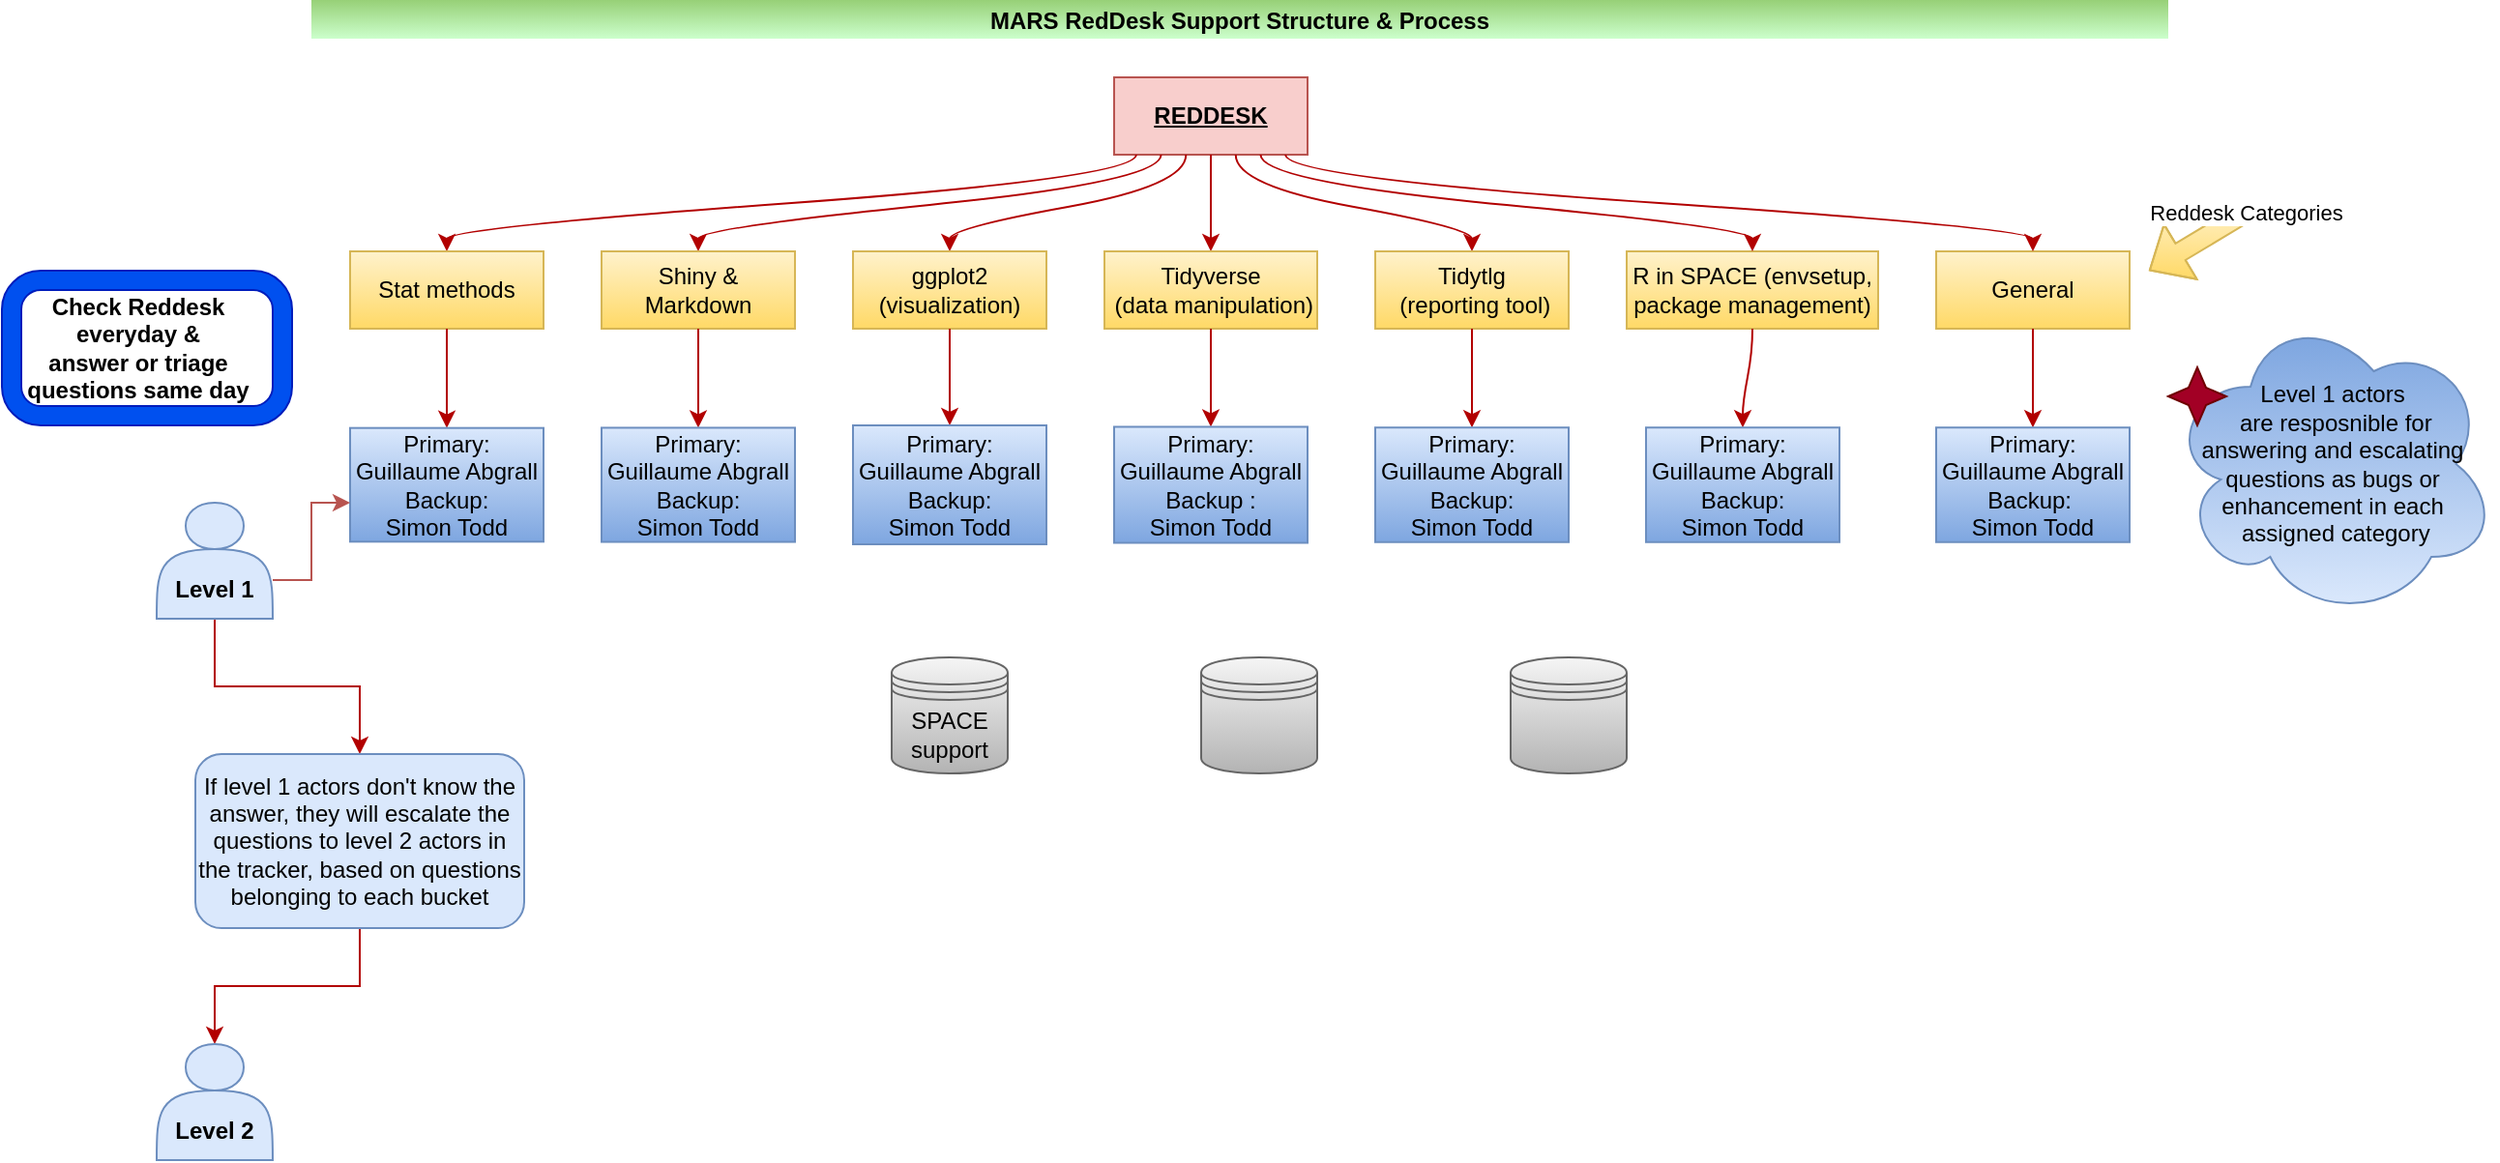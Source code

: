 <mxfile version="17.1.2" type="github">
  <diagram id="VQwfta1OL1ngFvQ2oTLC" name="Page-1">
    <mxGraphModel dx="2286" dy="732" grid="1" gridSize="10" guides="1" tooltips="1" connect="1" arrows="1" fold="1" page="0" pageScale="1" pageWidth="1100" pageHeight="850" math="0" shadow="0">
      <root>
        <mxCell id="0" />
        <mxCell id="1" parent="0" />
        <mxCell id="wjvx4pCfY3qMHOQfi7Cr-11" value="MARS RedDesk Support Structure &amp; Process" style="swimlane;startSize=20;horizontal=1;childLayout=flowLayout;flowOrientation=north;resizable=0;interRankCellSpacing=50;containerType=tree;strokeColor=none;fillColor=#CCFFCC;gradientColor=#97d077;gradientDirection=north;" parent="1" vertex="1">
          <mxGeometry x="-1010" y="100" width="960" height="302" as="geometry" />
        </mxCell>
        <mxCell id="wjvx4pCfY3qMHOQfi7Cr-12" value="REDDESK" style="whiteSpace=wrap;html=1;fontStyle=5;fillColor=#f8cecc;strokeColor=#b85450;" parent="wjvx4pCfY3qMHOQfi7Cr-11" vertex="1">
          <mxGeometry x="415" y="40" width="100" height="40" as="geometry" />
        </mxCell>
        <mxCell id="wjvx4pCfY3qMHOQfi7Cr-13" value="General" style="whiteSpace=wrap;html=1;fillColor=#fff2cc;strokeColor=#d6b656;gradientColor=#ffd966;" parent="wjvx4pCfY3qMHOQfi7Cr-11" vertex="1">
          <mxGeometry x="840" y="130" width="100" height="40" as="geometry" />
        </mxCell>
        <mxCell id="wjvx4pCfY3qMHOQfi7Cr-14" value="" style="html=1;curved=1;rounded=0;noEdgeStyle=1;orthogonal=1;fillColor=#e51400;strokeColor=#B20000;" parent="wjvx4pCfY3qMHOQfi7Cr-11" source="wjvx4pCfY3qMHOQfi7Cr-12" target="wjvx4pCfY3qMHOQfi7Cr-13" edge="1">
          <mxGeometry relative="1" as="geometry">
            <Array as="points">
              <mxPoint x="503.571" y="92" />
              <mxPoint x="890" y="118" />
            </Array>
          </mxGeometry>
        </mxCell>
        <mxCell id="wjvx4pCfY3qMHOQfi7Cr-15" value="R in SPACE (envsetup, &lt;br&gt;package management)" style="whiteSpace=wrap;html=1;fillColor=#fff2cc;gradientColor=#ffd966;strokeColor=#d6b656;" parent="wjvx4pCfY3qMHOQfi7Cr-11" vertex="1">
          <mxGeometry x="680" y="130" width="130" height="40" as="geometry" />
        </mxCell>
        <mxCell id="wjvx4pCfY3qMHOQfi7Cr-16" value="" style="html=1;curved=1;rounded=0;noEdgeStyle=1;orthogonal=1;fillColor=#e51400;strokeColor=#B20000;" parent="wjvx4pCfY3qMHOQfi7Cr-11" source="wjvx4pCfY3qMHOQfi7Cr-12" target="wjvx4pCfY3qMHOQfi7Cr-15" edge="1">
          <mxGeometry relative="1" as="geometry">
            <Array as="points">
              <mxPoint x="490.714" y="94" />
              <mxPoint x="745" y="118" />
            </Array>
          </mxGeometry>
        </mxCell>
        <mxCell id="olOv5MucU8dO_Wtyu6DV-2" value="" style="html=1;curved=1;rounded=0;noEdgeStyle=1;orthogonal=1;fillColor=#e51400;strokeColor=#B20000;" parent="wjvx4pCfY3qMHOQfi7Cr-11" source="wjvx4pCfY3qMHOQfi7Cr-12" target="olOv5MucU8dO_Wtyu6DV-3" edge="1">
          <mxGeometry relative="1" as="geometry">
            <Array as="points">
              <mxPoint x="477.857" y="96" />
              <mxPoint x="600" y="118" />
            </Array>
            <mxPoint x="2227.5" y="5490" as="sourcePoint" />
          </mxGeometry>
        </mxCell>
        <mxCell id="olOv5MucU8dO_Wtyu6DV-3" value="Tidytlg&lt;br&gt;&amp;nbsp;(reporting tool)" style="whiteSpace=wrap;html=1;fillColor=#fff2cc;gradientColor=#ffd966;strokeColor=#d6b656;" parent="wjvx4pCfY3qMHOQfi7Cr-11" vertex="1">
          <mxGeometry x="550" y="130" width="100" height="40" as="geometry" />
        </mxCell>
        <mxCell id="olOv5MucU8dO_Wtyu6DV-4" value="" style="html=1;curved=1;rounded=0;noEdgeStyle=1;orthogonal=1;fillColor=#e51400;strokeColor=#B20000;" parent="wjvx4pCfY3qMHOQfi7Cr-11" source="wjvx4pCfY3qMHOQfi7Cr-12" target="olOv5MucU8dO_Wtyu6DV-5" edge="1">
          <mxGeometry relative="1" as="geometry">
            <Array as="points">
              <mxPoint x="465.0" y="98" />
              <mxPoint x="465" y="118" />
            </Array>
            <mxPoint x="2280" y="5450" as="sourcePoint" />
          </mxGeometry>
        </mxCell>
        <mxCell id="olOv5MucU8dO_Wtyu6DV-5" value="Tidyverse&lt;br&gt;&amp;nbsp;(data manipulation)" style="whiteSpace=wrap;html=1;fillColor=#fff2cc;gradientColor=#ffd966;strokeColor=#d6b656;" parent="wjvx4pCfY3qMHOQfi7Cr-11" vertex="1">
          <mxGeometry x="410" y="130" width="110" height="40" as="geometry" />
        </mxCell>
        <mxCell id="olOv5MucU8dO_Wtyu6DV-6" value="" style="html=1;curved=1;rounded=0;noEdgeStyle=1;orthogonal=1;fillColor=#e51400;strokeColor=#B20000;" parent="wjvx4pCfY3qMHOQfi7Cr-11" source="wjvx4pCfY3qMHOQfi7Cr-12" target="olOv5MucU8dO_Wtyu6DV-7" edge="1">
          <mxGeometry relative="1" as="geometry">
            <Array as="points">
              <mxPoint x="452.143" y="96" />
              <mxPoint x="330" y="118" />
            </Array>
            <mxPoint x="2328.75" y="5410" as="sourcePoint" />
          </mxGeometry>
        </mxCell>
        <mxCell id="olOv5MucU8dO_Wtyu6DV-7" value="ggplot2 (visualization)" style="whiteSpace=wrap;html=1;fillColor=#fff2cc;gradientColor=#ffd966;strokeColor=#d6b656;" parent="wjvx4pCfY3qMHOQfi7Cr-11" vertex="1">
          <mxGeometry x="280" y="130" width="100" height="40" as="geometry" />
        </mxCell>
        <mxCell id="olOv5MucU8dO_Wtyu6DV-8" value="" style="html=1;curved=1;rounded=0;noEdgeStyle=1;orthogonal=1;fillColor=#e51400;strokeColor=#B20000;" parent="wjvx4pCfY3qMHOQfi7Cr-11" source="wjvx4pCfY3qMHOQfi7Cr-13" target="olOv5MucU8dO_Wtyu6DV-9" edge="1">
          <mxGeometry relative="1" as="geometry">
            <Array as="points">
              <mxPoint x="890" y="182" />
              <mxPoint x="890" y="208" />
            </Array>
            <mxPoint x="2080" y="5460" as="sourcePoint" />
          </mxGeometry>
        </mxCell>
        <mxCell id="olOv5MucU8dO_Wtyu6DV-9" value="Primary:&lt;br&gt;Guillaume Abgrall&lt;br&gt;Backup:&amp;nbsp;&lt;br&gt;Simon Todd" style="whiteSpace=wrap;html=1;fillColor=#dae8fc;gradientColor=#7ea6e0;strokeColor=#6c8ebf;" parent="wjvx4pCfY3qMHOQfi7Cr-11" vertex="1">
          <mxGeometry x="840" y="221.125" width="100" height="59.25" as="geometry" />
        </mxCell>
        <mxCell id="olOv5MucU8dO_Wtyu6DV-12" value="" style="html=1;curved=1;rounded=0;noEdgeStyle=1;orthogonal=1;fillColor=#e51400;strokeColor=#B20000;" parent="wjvx4pCfY3qMHOQfi7Cr-11" source="wjvx4pCfY3qMHOQfi7Cr-15" target="olOv5MucU8dO_Wtyu6DV-13" edge="1">
          <mxGeometry relative="1" as="geometry">
            <Array as="points">
              <mxPoint x="745" y="182" />
              <mxPoint x="740" y="208" />
            </Array>
            <mxPoint x="2242" y="5210" as="sourcePoint" />
          </mxGeometry>
        </mxCell>
        <mxCell id="olOv5MucU8dO_Wtyu6DV-13" value="Primary:&lt;br&gt;Guillaume Abgrall&lt;br&gt;Backup:&lt;br&gt;Simon Todd" style="whiteSpace=wrap;html=1;fillColor=#dae8fc;gradientColor=#7ea6e0;strokeColor=#6c8ebf;" parent="wjvx4pCfY3qMHOQfi7Cr-11" vertex="1">
          <mxGeometry x="690" y="221.125" width="100" height="59.25" as="geometry" />
        </mxCell>
        <mxCell id="olOv5MucU8dO_Wtyu6DV-14" value="" style="html=1;curved=1;rounded=0;noEdgeStyle=1;orthogonal=1;fillColor=#e51400;strokeColor=#B20000;" parent="wjvx4pCfY3qMHOQfi7Cr-11" source="olOv5MucU8dO_Wtyu6DV-3" target="JjLd1DPKK2njpRceMTh7-41" edge="1">
          <mxGeometry relative="1" as="geometry">
            <Array as="points">
              <mxPoint x="600" y="182" />
              <mxPoint x="600" y="208" />
            </Array>
            <mxPoint x="2220" y="5130" as="sourcePoint" />
          </mxGeometry>
        </mxCell>
        <mxCell id="olOv5MucU8dO_Wtyu6DV-16" value="" style="html=1;curved=1;rounded=0;noEdgeStyle=1;orthogonal=1;fillColor=#e51400;strokeColor=#B20000;" parent="wjvx4pCfY3qMHOQfi7Cr-11" source="olOv5MucU8dO_Wtyu6DV-5" target="olOv5MucU8dO_Wtyu6DV-17" edge="1">
          <mxGeometry relative="1" as="geometry">
            <Array as="points">
              <mxPoint x="465" y="182" />
              <mxPoint x="465" y="208" />
            </Array>
            <mxPoint x="2218" y="5090" as="sourcePoint" />
          </mxGeometry>
        </mxCell>
        <mxCell id="olOv5MucU8dO_Wtyu6DV-17" value="Primary: Guillaume Abgrall&lt;br&gt;Backup :&lt;br&gt;Simon Todd" style="whiteSpace=wrap;html=1;fillColor=#dae8fc;gradientColor=#7ea6e0;strokeColor=#6c8ebf;" parent="wjvx4pCfY3qMHOQfi7Cr-11" vertex="1">
          <mxGeometry x="415" y="220.75" width="100" height="60" as="geometry" />
        </mxCell>
        <mxCell id="olOv5MucU8dO_Wtyu6DV-18" value="" style="html=1;curved=1;rounded=0;noEdgeStyle=1;orthogonal=1;fillColor=#e51400;strokeColor=#B20000;" parent="wjvx4pCfY3qMHOQfi7Cr-11" source="olOv5MucU8dO_Wtyu6DV-7" target="olOv5MucU8dO_Wtyu6DV-19" edge="1">
          <mxGeometry relative="1" as="geometry">
            <Array as="points">
              <mxPoint x="330" y="182" />
              <mxPoint x="330" y="208" />
            </Array>
            <mxPoint x="2216" y="5050" as="sourcePoint" />
          </mxGeometry>
        </mxCell>
        <mxCell id="olOv5MucU8dO_Wtyu6DV-19" value="Primary: Guillaume Abgrall&lt;br&gt;Backup:&lt;br&gt;Simon Todd" style="whiteSpace=wrap;html=1;fillColor=#dae8fc;gradientColor=#7ea6e0;strokeColor=#6c8ebf;" parent="wjvx4pCfY3qMHOQfi7Cr-11" vertex="1">
          <mxGeometry x="280" y="220" width="100" height="61.5" as="geometry" />
        </mxCell>
        <mxCell id="JjLd1DPKK2njpRceMTh7-5" value="" style="html=1;curved=1;rounded=0;noEdgeStyle=1;orthogonal=1;fillColor=#e51400;strokeColor=#B20000;" edge="1" target="JjLd1DPKK2njpRceMTh7-6" source="wjvx4pCfY3qMHOQfi7Cr-12" parent="wjvx4pCfY3qMHOQfi7Cr-11">
          <mxGeometry relative="1" as="geometry">
            <Array as="points">
              <mxPoint x="439.286" y="94" />
              <mxPoint x="200" y="118" />
            </Array>
            <mxPoint x="1195" y="3460" as="sourcePoint" />
          </mxGeometry>
        </mxCell>
        <mxCell id="JjLd1DPKK2njpRceMTh7-6" value="Shiny &amp;amp; Markdown" style="whiteSpace=wrap;html=1;fillColor=#fff2cc;gradientColor=#ffd966;strokeColor=#d6b656;" vertex="1" parent="wjvx4pCfY3qMHOQfi7Cr-11">
          <mxGeometry x="150" y="130" width="100" height="40" as="geometry" />
        </mxCell>
        <mxCell id="JjLd1DPKK2njpRceMTh7-32" value="" style="html=1;curved=1;rounded=0;noEdgeStyle=1;orthogonal=1;fillColor=#e51400;strokeColor=#B20000;" edge="1" target="JjLd1DPKK2njpRceMTh7-33" source="wjvx4pCfY3qMHOQfi7Cr-12" parent="wjvx4pCfY3qMHOQfi7Cr-11">
          <mxGeometry relative="1" as="geometry">
            <Array as="points">
              <mxPoint x="426.429" y="92" />
              <mxPoint x="70" y="118" />
            </Array>
            <mxPoint x="1075" y="3380" as="sourcePoint" />
          </mxGeometry>
        </mxCell>
        <mxCell id="JjLd1DPKK2njpRceMTh7-33" value="Stat methods" style="whiteSpace=wrap;html=1;fillColor=#fff2cc;gradientColor=#ffd966;strokeColor=#d6b656;" vertex="1" parent="wjvx4pCfY3qMHOQfi7Cr-11">
          <mxGeometry x="20" y="130" width="100" height="40" as="geometry" />
        </mxCell>
        <mxCell id="JjLd1DPKK2njpRceMTh7-36" value="" style="html=1;curved=1;rounded=0;noEdgeStyle=1;orthogonal=1;fillColor=#e51400;strokeColor=#B20000;" edge="1" target="JjLd1DPKK2njpRceMTh7-37" source="JjLd1DPKK2njpRceMTh7-6" parent="wjvx4pCfY3qMHOQfi7Cr-11">
          <mxGeometry relative="1" as="geometry">
            <Array as="points">
              <mxPoint x="200" y="182" />
              <mxPoint x="200" y="208" />
            </Array>
            <mxPoint x="1110.714" y="3340" as="sourcePoint" />
          </mxGeometry>
        </mxCell>
        <mxCell id="JjLd1DPKK2njpRceMTh7-37" value="Primary: Guillaume Abgrall&lt;br&gt;Backup:&lt;br&gt;Simon Todd" style="whiteSpace=wrap;html=1;fillColor=#dae8fc;gradientColor=#7ea6e0;strokeColor=#6c8ebf;" vertex="1" parent="wjvx4pCfY3qMHOQfi7Cr-11">
          <mxGeometry x="150" y="221.23" width="100" height="59.04" as="geometry" />
        </mxCell>
        <mxCell id="JjLd1DPKK2njpRceMTh7-38" value="" style="html=1;curved=1;rounded=0;noEdgeStyle=1;orthogonal=1;fillColor=#e51400;strokeColor=#B20000;" edge="1" target="JjLd1DPKK2njpRceMTh7-39" source="JjLd1DPKK2njpRceMTh7-33" parent="wjvx4pCfY3qMHOQfi7Cr-11">
          <mxGeometry relative="1" as="geometry">
            <Array as="points">
              <mxPoint x="70" y="182" />
              <mxPoint x="70" y="208" />
            </Array>
            <mxPoint x="1003.571" y="3100" as="sourcePoint" />
          </mxGeometry>
        </mxCell>
        <mxCell id="JjLd1DPKK2njpRceMTh7-39" value="Primary: Guillaume Abgrall&lt;br&gt;Backup:&lt;br&gt;Simon Todd" style="whiteSpace=wrap;html=1;fillColor=#dae8fc;gradientColor=#7ea6e0;strokeColor=#6c8ebf;" vertex="1" parent="wjvx4pCfY3qMHOQfi7Cr-11">
          <mxGeometry x="20" y="221.34" width="100" height="58.82" as="geometry" />
        </mxCell>
        <mxCell id="JjLd1DPKK2njpRceMTh7-41" value="Primary: Guillaume Abgrall&lt;br&gt;Backup: &lt;br&gt;Simon Todd" style="whiteSpace=wrap;html=1;fillColor=#dae8fc;gradientColor=#7ea6e0;strokeColor=#6c8ebf;" vertex="1" parent="wjvx4pCfY3qMHOQfi7Cr-11">
          <mxGeometry x="550" y="221.125" width="100" height="59.25" as="geometry" />
        </mxCell>
        <mxCell id="JjLd1DPKK2njpRceMTh7-55" value="" style="edgeStyle=orthogonalEdgeStyle;rounded=0;orthogonalLoop=1;jettySize=auto;html=1;strokeColor=#B20000;" edge="1" parent="1" source="olOv5MucU8dO_Wtyu6DV-20" target="JjLd1DPKK2njpRceMTh7-54">
          <mxGeometry relative="1" as="geometry" />
        </mxCell>
        <mxCell id="olOv5MucU8dO_Wtyu6DV-20" value="&lt;b&gt;&lt;br&gt;&lt;br&gt;Level 1&lt;/b&gt;" style="shape=actor;whiteSpace=wrap;html=1;fillColor=#dae8fc;strokeColor=#6c8ebf;" parent="1" vertex="1">
          <mxGeometry x="-1090" y="360" width="60" height="60" as="geometry" />
        </mxCell>
        <mxCell id="JjLd1DPKK2njpRceMTh7-1" value="SPACE support" style="shape=datastore;whiteSpace=wrap;html=1;fillColor=#f5f5f5;gradientColor=#b3b3b3;strokeColor=#666666;" vertex="1" parent="1">
          <mxGeometry x="-710" y="440" width="60" height="60" as="geometry" />
        </mxCell>
        <mxCell id="JjLd1DPKK2njpRceMTh7-2" value="" style="shape=datastore;whiteSpace=wrap;html=1;fillColor=#f5f5f5;gradientColor=#b3b3b3;strokeColor=#666666;" vertex="1" parent="1">
          <mxGeometry x="-550" y="440" width="60" height="60" as="geometry" />
        </mxCell>
        <mxCell id="JjLd1DPKK2njpRceMTh7-3" value="" style="shape=datastore;whiteSpace=wrap;html=1;fillColor=#f5f5f5;gradientColor=#b3b3b3;strokeColor=#666666;" vertex="1" parent="1">
          <mxGeometry x="-390" y="440" width="60" height="60" as="geometry" />
        </mxCell>
        <mxCell id="olOv5MucU8dO_Wtyu6DV-22" value="" style="edgeStyle=elbowEdgeStyle;elbow=horizontal;endArrow=classic;html=1;rounded=0;fillColor=#f8cecc;gradientColor=#ea6b66;strokeColor=#b85450;" parent="1" edge="1">
          <mxGeometry width="50" height="50" relative="1" as="geometry">
            <mxPoint x="-1030" y="400" as="sourcePoint" />
            <mxPoint x="-990" y="360" as="targetPoint" />
          </mxGeometry>
        </mxCell>
        <mxCell id="JjLd1DPKK2njpRceMTh7-47" value="Reddesk Categories" style="shape=flexArrow;endArrow=classic;html=1;rounded=0;endWidth=22;endSize=5.84;fillColor=#fff2cc;gradientColor=#ffd966;strokeColor=#d6b656;" edge="1" parent="1">
          <mxGeometry x="-0.077" width="50" height="50" relative="1" as="geometry">
            <mxPoint x="40" y="210" as="sourcePoint" />
            <mxPoint x="-60" y="240" as="targetPoint" />
            <Array as="points">
              <mxPoint x="20" y="210" />
              <mxPoint x="-10" y="210" />
            </Array>
            <mxPoint as="offset" />
          </mxGeometry>
        </mxCell>
        <mxCell id="JjLd1DPKK2njpRceMTh7-48" value="Level 1 actors&lt;br&gt;&amp;nbsp;are resposnible for &lt;br&gt;answering and escalating questions as bugs or enhancement in each&lt;br&gt;&amp;nbsp;assigned category" style="ellipse;shape=cloud;whiteSpace=wrap;html=1;shadow=0;fillColor=#dae8fc;gradientDirection=north;gradientColor=#7ea6e0;strokeColor=#6c8ebf;sketch=0;" vertex="1" parent="1">
          <mxGeometry x="-50" y="260" width="170" height="160" as="geometry" />
        </mxCell>
        <mxCell id="JjLd1DPKK2njpRceMTh7-50" value="" style="verticalLabelPosition=bottom;verticalAlign=top;html=1;shape=mxgraph.basic.4_point_star_2;dx=0.7;shadow=0;sketch=0;fillColor=#a20025;gradientDirection=north;strokeColor=#6F0000;fontColor=#ffffff;" vertex="1" parent="1">
          <mxGeometry x="-50" y="290" width="30" height="30" as="geometry" />
        </mxCell>
        <mxCell id="JjLd1DPKK2njpRceMTh7-52" value="" style="verticalLabelPosition=bottom;verticalAlign=top;html=1;shape=mxgraph.basic.rounded_frame;dx=10;shadow=0;sketch=0;fillColor=#0050ef;gradientDirection=north;fontColor=#ffffff;strokeColor=#001DBC;" vertex="1" parent="1">
          <mxGeometry x="-1170" y="240" width="150" height="80" as="geometry" />
        </mxCell>
        <mxCell id="JjLd1DPKK2njpRceMTh7-53" value="&lt;b&gt;Check Reddesk &lt;br&gt;everyday &amp;amp; &lt;br&gt;answer or triage &lt;br&gt;questions same day&lt;/b&gt;" style="text;html=1;align=center;verticalAlign=middle;resizable=0;points=[];autosize=1;strokeColor=none;fillColor=none;" vertex="1" parent="1">
          <mxGeometry x="-1165" y="250" width="130" height="60" as="geometry" />
        </mxCell>
        <mxCell id="JjLd1DPKK2njpRceMTh7-57" value="" style="edgeStyle=orthogonalEdgeStyle;rounded=0;orthogonalLoop=1;jettySize=auto;html=1;entryX=0.5;entryY=0;entryDx=0;entryDy=0;fillColor=#a20025;strokeColor=#B20000;" edge="1" parent="1" source="JjLd1DPKK2njpRceMTh7-54" target="JjLd1DPKK2njpRceMTh7-58">
          <mxGeometry relative="1" as="geometry">
            <mxPoint x="-985" y="640" as="targetPoint" />
            <Array as="points">
              <mxPoint x="-985" y="610" />
              <mxPoint x="-1060" y="610" />
            </Array>
          </mxGeometry>
        </mxCell>
        <mxCell id="JjLd1DPKK2njpRceMTh7-54" value="If level 1 actors don&#39;t know the answer, they will escalate the questions to level 2 actors in the tracker, based on questions belonging to each bucket" style="rounded=1;whiteSpace=wrap;html=1;fillColor=#dae8fc;strokeColor=#6c8ebf;" vertex="1" parent="1">
          <mxGeometry x="-1070" y="490" width="170" height="90" as="geometry" />
        </mxCell>
        <mxCell id="JjLd1DPKK2njpRceMTh7-58" value="&lt;b&gt;&lt;br&gt;&lt;br&gt;Level 2&lt;/b&gt;" style="shape=actor;whiteSpace=wrap;html=1;fillColor=#dae8fc;strokeColor=#6c8ebf;" vertex="1" parent="1">
          <mxGeometry x="-1090" y="640" width="60" height="60" as="geometry" />
        </mxCell>
      </root>
    </mxGraphModel>
  </diagram>
</mxfile>

